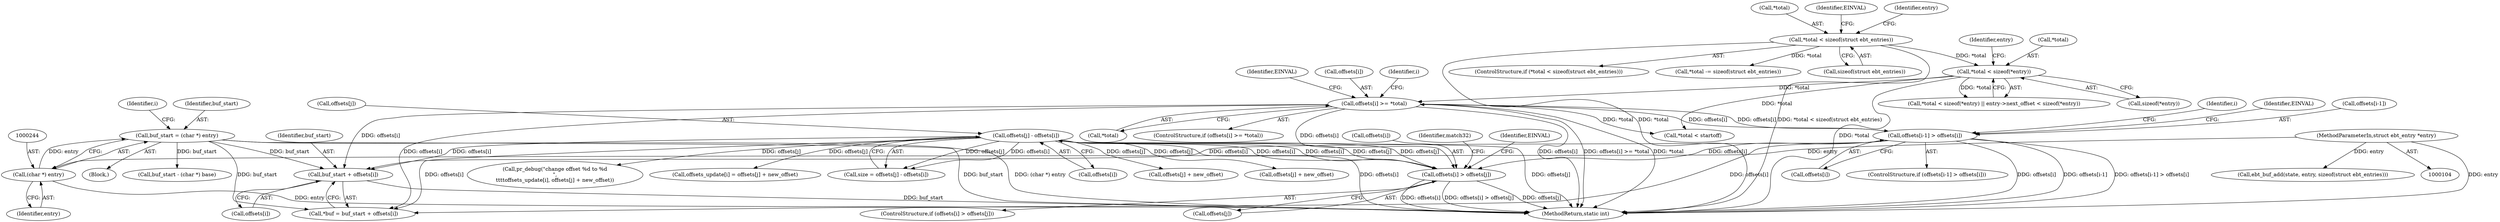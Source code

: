 digraph "0_linux_b71812168571fa55e44cdd0254471331b9c4c4c6_0@pointer" {
"1000306" [label="(Call,buf_start + offsets[i])"];
"1000241" [label="(Call,buf_start = (char *) entry)"];
"1000243" [label="(Call,(char *) entry)"];
"1000105" [label="(MethodParameterIn,struct ebt_entry *entry)"];
"1000329" [label="(Call,offsets[j] - offsets[i])"];
"1000312" [label="(Call,offsets[i] > offsets[j])"];
"1000257" [label="(Call,offsets[i] >= *total)"];
"1000272" [label="(Call,offsets[i-1] > offsets[i])"];
"1000152" [label="(Call,*total < sizeof(*entry))"];
"1000125" [label="(Call,*total < sizeof(struct ebt_entries))"];
"1000306" [label="(Call,buf_start + offsets[i])"];
"1000283" [label="(Identifier,EINVAL)"];
"1000160" [label="(Identifier,entry)"];
"1000241" [label="(Call,buf_start = (char *) entry)"];
"1000153" [label="(Call,*total)"];
"1000413" [label="(Call,*total < startoff)"];
"1000126" [label="(Call,*total)"];
"1000330" [label="(Call,offsets[j])"];
"1000278" [label="(Call,offsets[i])"];
"1000151" [label="(Call,*total < sizeof(*entry) || entry->next_offset < sizeof(*entry))"];
"1000313" [label="(Call,offsets[i])"];
"1000124" [label="(ControlStructure,if (*total < sizeof(struct ebt_entries)))"];
"1000329" [label="(Call,offsets[j] - offsets[i])"];
"1000363" [label="(Call,offsets[j] + new_offset)"];
"1000372" [label="(Call,offsets[j] + new_offset)"];
"1000145" [label="(Call,ebt_buf_add(state, entry, sizeof(struct ebt_entries)))"];
"1000132" [label="(Identifier,EINVAL)"];
"1000358" [label="(Call,pr_debug(\"change offset %d to %d\n\",\n\t\t\t\toffsets_update[i], offsets[j] + new_offset))"];
"1000105" [label="(MethodParameterIn,struct ebt_entry *entry)"];
"1000268" [label="(Identifier,i)"];
"1000245" [label="(Identifier,entry)"];
"1000265" [label="(Identifier,EINVAL)"];
"1000248" [label="(Identifier,i)"];
"1000242" [label="(Identifier,buf_start)"];
"1000271" [label="(ControlStructure,if (offsets[i-1] > offsets[i]))"];
"1000308" [label="(Call,offsets[i])"];
"1000304" [label="(Call,*buf = buf_start + offsets[i])"];
"1000323" [label="(Identifier,match32)"];
"1000261" [label="(Call,*total)"];
"1000136" [label="(Identifier,entry)"];
"1000273" [label="(Call,offsets[i-1])"];
"1000307" [label="(Identifier,buf_start)"];
"1000258" [label="(Call,offsets[i])"];
"1000312" [label="(Call,offsets[i] > offsets[j])"];
"1000311" [label="(ControlStructure,if (offsets[i] > offsets[j]))"];
"1000321" [label="(Identifier,EINVAL)"];
"1000256" [label="(ControlStructure,if (offsets[i] >= *total))"];
"1000139" [label="(Call,*total -= sizeof(struct ebt_entries))"];
"1000426" [label="(MethodReturn,static int)"];
"1000109" [label="(Block,)"];
"1000155" [label="(Call,sizeof(*entry))"];
"1000152" [label="(Call,*total < sizeof(*entry))"];
"1000368" [label="(Call,offsets_update[i] = offsets[j] + new_offset)"];
"1000387" [label="(Call,buf_start - (char *) base)"];
"1000243" [label="(Call,(char *) entry)"];
"1000272" [label="(Call,offsets[i-1] > offsets[i])"];
"1000316" [label="(Call,offsets[j])"];
"1000257" [label="(Call,offsets[i] >= *total)"];
"1000254" [label="(Identifier,i)"];
"1000125" [label="(Call,*total < sizeof(struct ebt_entries))"];
"1000327" [label="(Call,size = offsets[j] - offsets[i])"];
"1000128" [label="(Call,sizeof(struct ebt_entries))"];
"1000333" [label="(Call,offsets[i])"];
"1000306" -> "1000304"  [label="AST: "];
"1000306" -> "1000308"  [label="CFG: "];
"1000307" -> "1000306"  [label="AST: "];
"1000308" -> "1000306"  [label="AST: "];
"1000304" -> "1000306"  [label="CFG: "];
"1000306" -> "1000426"  [label="DDG: buf_start"];
"1000241" -> "1000306"  [label="DDG: buf_start"];
"1000329" -> "1000306"  [label="DDG: offsets[i]"];
"1000257" -> "1000306"  [label="DDG: offsets[i]"];
"1000272" -> "1000306"  [label="DDG: offsets[i]"];
"1000241" -> "1000109"  [label="AST: "];
"1000241" -> "1000243"  [label="CFG: "];
"1000242" -> "1000241"  [label="AST: "];
"1000243" -> "1000241"  [label="AST: "];
"1000248" -> "1000241"  [label="CFG: "];
"1000241" -> "1000426"  [label="DDG: buf_start"];
"1000241" -> "1000426"  [label="DDG: (char *) entry"];
"1000243" -> "1000241"  [label="DDG: entry"];
"1000241" -> "1000304"  [label="DDG: buf_start"];
"1000241" -> "1000387"  [label="DDG: buf_start"];
"1000243" -> "1000245"  [label="CFG: "];
"1000244" -> "1000243"  [label="AST: "];
"1000245" -> "1000243"  [label="AST: "];
"1000243" -> "1000426"  [label="DDG: entry"];
"1000105" -> "1000243"  [label="DDG: entry"];
"1000105" -> "1000104"  [label="AST: "];
"1000105" -> "1000426"  [label="DDG: entry"];
"1000105" -> "1000145"  [label="DDG: entry"];
"1000329" -> "1000327"  [label="AST: "];
"1000329" -> "1000333"  [label="CFG: "];
"1000330" -> "1000329"  [label="AST: "];
"1000333" -> "1000329"  [label="AST: "];
"1000327" -> "1000329"  [label="CFG: "];
"1000329" -> "1000426"  [label="DDG: offsets[i]"];
"1000329" -> "1000426"  [label="DDG: offsets[j]"];
"1000329" -> "1000304"  [label="DDG: offsets[i]"];
"1000329" -> "1000312"  [label="DDG: offsets[i]"];
"1000329" -> "1000312"  [label="DDG: offsets[j]"];
"1000329" -> "1000327"  [label="DDG: offsets[j]"];
"1000329" -> "1000327"  [label="DDG: offsets[i]"];
"1000312" -> "1000329"  [label="DDG: offsets[j]"];
"1000312" -> "1000329"  [label="DDG: offsets[i]"];
"1000329" -> "1000358"  [label="DDG: offsets[j]"];
"1000329" -> "1000363"  [label="DDG: offsets[j]"];
"1000329" -> "1000368"  [label="DDG: offsets[j]"];
"1000329" -> "1000372"  [label="DDG: offsets[j]"];
"1000312" -> "1000311"  [label="AST: "];
"1000312" -> "1000316"  [label="CFG: "];
"1000313" -> "1000312"  [label="AST: "];
"1000316" -> "1000312"  [label="AST: "];
"1000321" -> "1000312"  [label="CFG: "];
"1000323" -> "1000312"  [label="CFG: "];
"1000312" -> "1000426"  [label="DDG: offsets[i] > offsets[j]"];
"1000312" -> "1000426"  [label="DDG: offsets[j]"];
"1000312" -> "1000426"  [label="DDG: offsets[i]"];
"1000257" -> "1000312"  [label="DDG: offsets[i]"];
"1000272" -> "1000312"  [label="DDG: offsets[i]"];
"1000257" -> "1000256"  [label="AST: "];
"1000257" -> "1000261"  [label="CFG: "];
"1000258" -> "1000257"  [label="AST: "];
"1000261" -> "1000257"  [label="AST: "];
"1000265" -> "1000257"  [label="CFG: "];
"1000268" -> "1000257"  [label="CFG: "];
"1000257" -> "1000426"  [label="DDG: offsets[i]"];
"1000257" -> "1000426"  [label="DDG: offsets[i] >= *total"];
"1000257" -> "1000426"  [label="DDG: *total"];
"1000272" -> "1000257"  [label="DDG: offsets[i]"];
"1000152" -> "1000257"  [label="DDG: *total"];
"1000257" -> "1000272"  [label="DDG: offsets[i]"];
"1000257" -> "1000304"  [label="DDG: offsets[i]"];
"1000257" -> "1000413"  [label="DDG: *total"];
"1000272" -> "1000271"  [label="AST: "];
"1000272" -> "1000278"  [label="CFG: "];
"1000273" -> "1000272"  [label="AST: "];
"1000278" -> "1000272"  [label="AST: "];
"1000283" -> "1000272"  [label="CFG: "];
"1000254" -> "1000272"  [label="CFG: "];
"1000272" -> "1000426"  [label="DDG: offsets[i]"];
"1000272" -> "1000426"  [label="DDG: offsets[i-1]"];
"1000272" -> "1000426"  [label="DDG: offsets[i-1] > offsets[i]"];
"1000272" -> "1000304"  [label="DDG: offsets[i]"];
"1000152" -> "1000151"  [label="AST: "];
"1000152" -> "1000155"  [label="CFG: "];
"1000153" -> "1000152"  [label="AST: "];
"1000155" -> "1000152"  [label="AST: "];
"1000160" -> "1000152"  [label="CFG: "];
"1000151" -> "1000152"  [label="CFG: "];
"1000152" -> "1000426"  [label="DDG: *total"];
"1000152" -> "1000151"  [label="DDG: *total"];
"1000125" -> "1000152"  [label="DDG: *total"];
"1000152" -> "1000413"  [label="DDG: *total"];
"1000125" -> "1000124"  [label="AST: "];
"1000125" -> "1000128"  [label="CFG: "];
"1000126" -> "1000125"  [label="AST: "];
"1000128" -> "1000125"  [label="AST: "];
"1000132" -> "1000125"  [label="CFG: "];
"1000136" -> "1000125"  [label="CFG: "];
"1000125" -> "1000426"  [label="DDG: *total"];
"1000125" -> "1000426"  [label="DDG: *total < sizeof(struct ebt_entries)"];
"1000125" -> "1000139"  [label="DDG: *total"];
}
